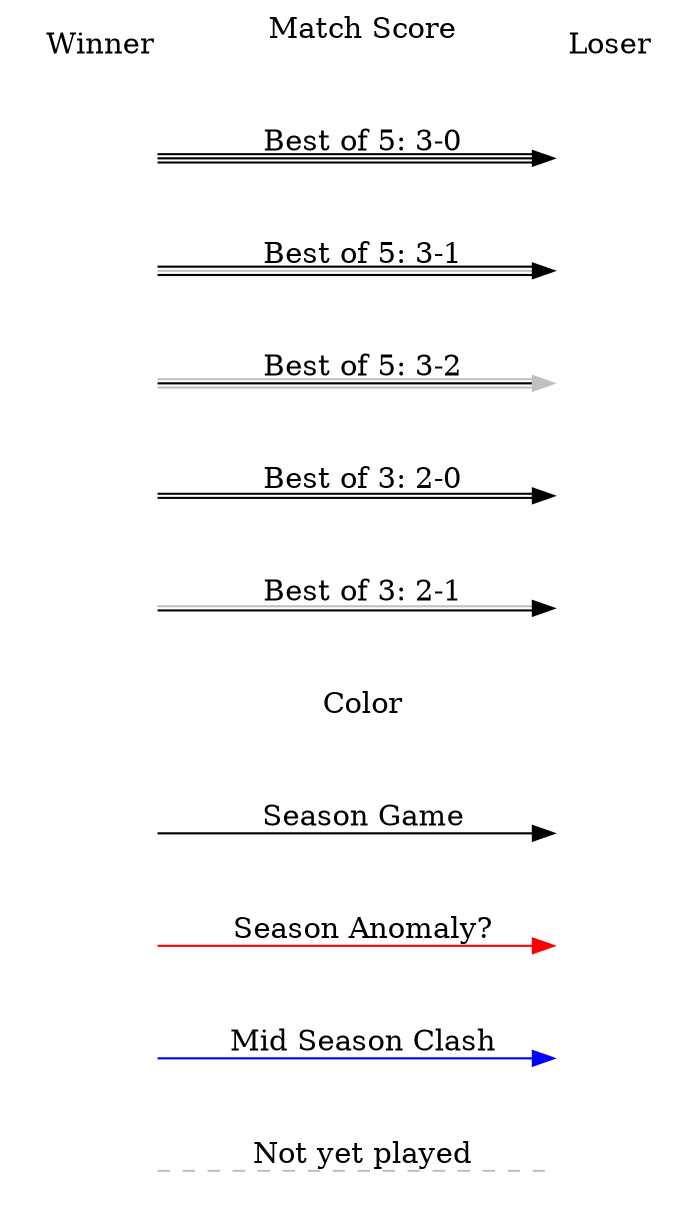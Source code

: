 digraph legend {
	node [ color="white" label="" ] 
	rankdir="LR";

	v	->	w	[ color="gray" style="dashed" dir="none" label="Not yet played" ]
	t	->	u	[ color="blue"	label="Mid Season Clash" ]
	q	->	s	[ color="red"	label="Season Anomaly?" ]
	o	->	p	[ color="black" label="Season Game" ]

	m	->  n	[ color="white" label="Color"]

	k	->	l	[ color="black:gray" label="Best of 3: 2-1" ]
	i	->	j	[ color="black:black" label="Best of 3: 2-0" ]

	c	->	d	[ color="gray:black:gray" label="Best of 5: 3-2" ]
	e	->	f	[ color="black:gray:black" label="Best of 5: 3-1" ]
	g	->	h	[ color="black:black:black" label="Best of 5: 3-0" ]

	a [ label="Winner" ]
	b [ label="Loser" ]
	a	->  b	[ color="white" label="Match Score" ]
}
